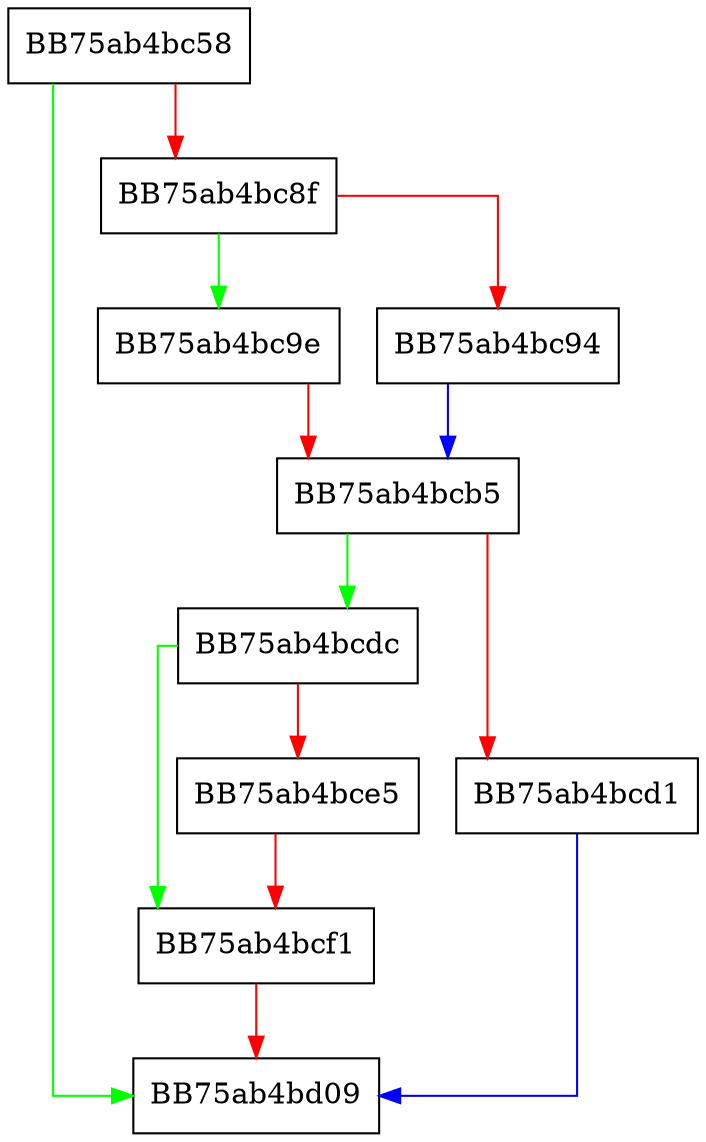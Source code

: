digraph Initialize {
  node [shape="box"];
  graph [splines=ortho];
  BB75ab4bc58 -> BB75ab4bd09 [color="green"];
  BB75ab4bc58 -> BB75ab4bc8f [color="red"];
  BB75ab4bc8f -> BB75ab4bc9e [color="green"];
  BB75ab4bc8f -> BB75ab4bc94 [color="red"];
  BB75ab4bc94 -> BB75ab4bcb5 [color="blue"];
  BB75ab4bc9e -> BB75ab4bcb5 [color="red"];
  BB75ab4bcb5 -> BB75ab4bcdc [color="green"];
  BB75ab4bcb5 -> BB75ab4bcd1 [color="red"];
  BB75ab4bcd1 -> BB75ab4bd09 [color="blue"];
  BB75ab4bcdc -> BB75ab4bcf1 [color="green"];
  BB75ab4bcdc -> BB75ab4bce5 [color="red"];
  BB75ab4bce5 -> BB75ab4bcf1 [color="red"];
  BB75ab4bcf1 -> BB75ab4bd09 [color="red"];
}